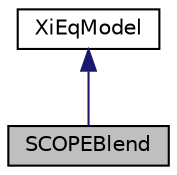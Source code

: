 digraph "SCOPEBlend"
{
  bgcolor="transparent";
  edge [fontname="Helvetica",fontsize="10",labelfontname="Helvetica",labelfontsize="10"];
  node [fontname="Helvetica",fontsize="10",shape=record];
  Node0 [label="SCOPEBlend",height=0.2,width=0.4,color="black", fillcolor="grey75", style="filled", fontcolor="black"];
  Node1 -> Node0 [dir="back",color="midnightblue",fontsize="10",style="solid",fontname="Helvetica"];
  Node1 [label="XiEqModel",height=0.2,width=0.4,color="black",URL="$a32949.html",tooltip="Base-class for all XiEq models used by the b-XiEq combustion model. The available models are : basicX..."];
}
